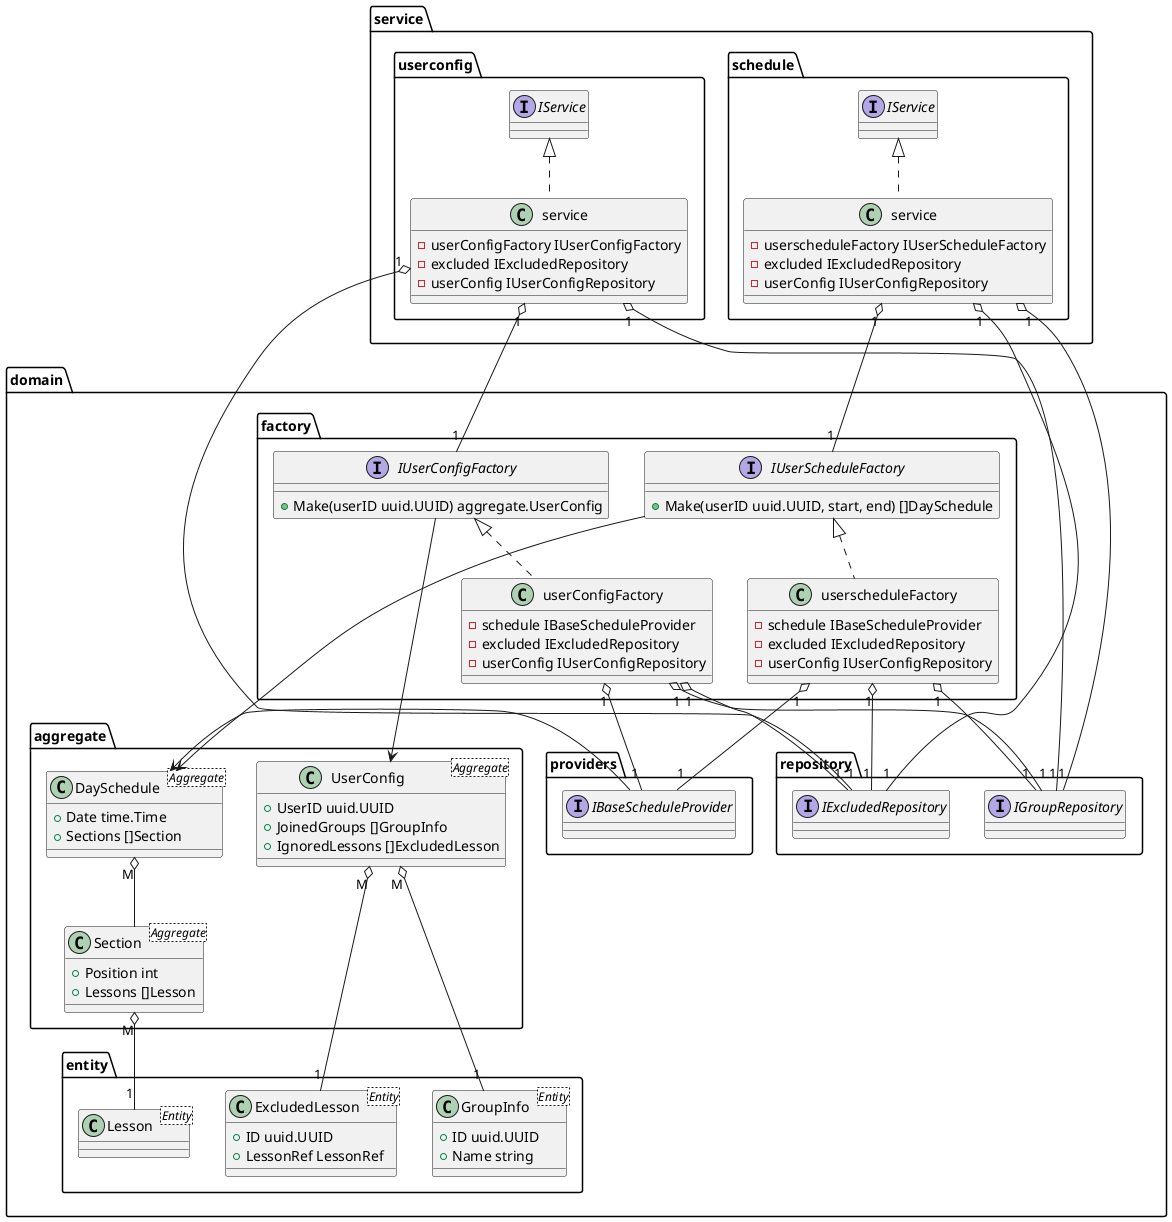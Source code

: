@startuml class_diagramm

namespace domain {
    namespace entity {
        class Lesson <Entity> {

        }

        class ExcludedLesson <Entity> {
            +ID uuid.UUID
            +LessonRef LessonRef
        }

        class GroupInfo <Entity> {
            + ID uuid.UUID
            + Name string
        }
    }

    namespace aggregate {
        class UserConfig <Aggregate> {
            +UserID uuid.UUID
            +JoinedGroups []GroupInfo
            +IgnoredLessons []ExcludedLesson
        }

        class DaySchedule <Aggregate> {
            +Date time.Time
            +Sections []Section
        }

        class Section <Aggregate> {
            +Position int
            +Lessons []Lesson
        }

        DaySchedule "M" o-- Section
        Section "M" o-- "1" domain.entity.Lesson
    }

    domain.aggregate.UserConfig "M" o-- "1" domain.entity.ExcludedLesson
    domain.aggregate.UserConfig "M" o-- "1" domain.entity.GroupInfo

    namespace repository {
        interface IExcludedRepository {
        }

        interface IGroupRepository {
        }
    }

    namespace providers {
        interface IBaseScheduleProvider {
        }

        IBaseScheduleProvider --r-> domain.aggregate.DaySchedule
    }

    namespace factory {
        interface IUserConfigFactory {
            +Make(userID uuid.UUID) aggregate.UserConfig
        }

        IUserConfigFactory --> domain.aggregate.UserConfig

        class userConfigFactory implements IUserConfigFactory {
            -schedule IBaseScheduleProvider
            -excluded IExcludedRepository
            -userConfig IUserConfigRepository
        }

        userConfigFactory "1" o-- "1" domain.repository.IExcludedRepository
        userConfigFactory "1" o-- "1" domain.repository.IGroupRepository
        userConfigFactory "1" o-- "1" domain.providers.IBaseScheduleProvider

        interface IUserScheduleFactory {
            +Make(userID uuid.UUID, start, end) []DaySchedule
        }

        IUserScheduleFactory --> domain.aggregate.DaySchedule

        class userscheduleFactory implements IUserScheduleFactory {
            -schedule IBaseScheduleProvider
            -excluded IExcludedRepository
            -userConfig IUserConfigRepository
        }

        userscheduleFactory "1" o-- "1" domain.repository.IExcludedRepository
        userscheduleFactory "1" o-- "1" domain.repository.IGroupRepository
        userscheduleFactory "1" o-- "1" domain.providers.IBaseScheduleProvider
    }
}

namespace service {
    namespace userconfig {
        interface IService {

        }

        class service implements IService {
            -userConfigFactory IUserConfigFactory
            -excluded IExcludedRepository
            -userConfig IUserConfigRepository
        }

        service "1" o-- "1" domain.factory.IUserConfigFactory
        service "1" o-- "1" domain.repository.IExcludedRepository
        service "1" o-- "1" domain.repository.IGroupRepository
    }

    namespace schedule {
        interface IService {

        }

        class service implements IService {
            -userscheduleFactory IUserScheduleFactory
            -excluded IExcludedRepository
            -userConfig IUserConfigRepository
        }

        service "1" o-- "1" domain.factory.IUserScheduleFactory
        service "1" o-- "1" domain.repository.IExcludedRepository
        service "1" o-- "1" domain.repository.IGroupRepository
    }
}

@enduml
